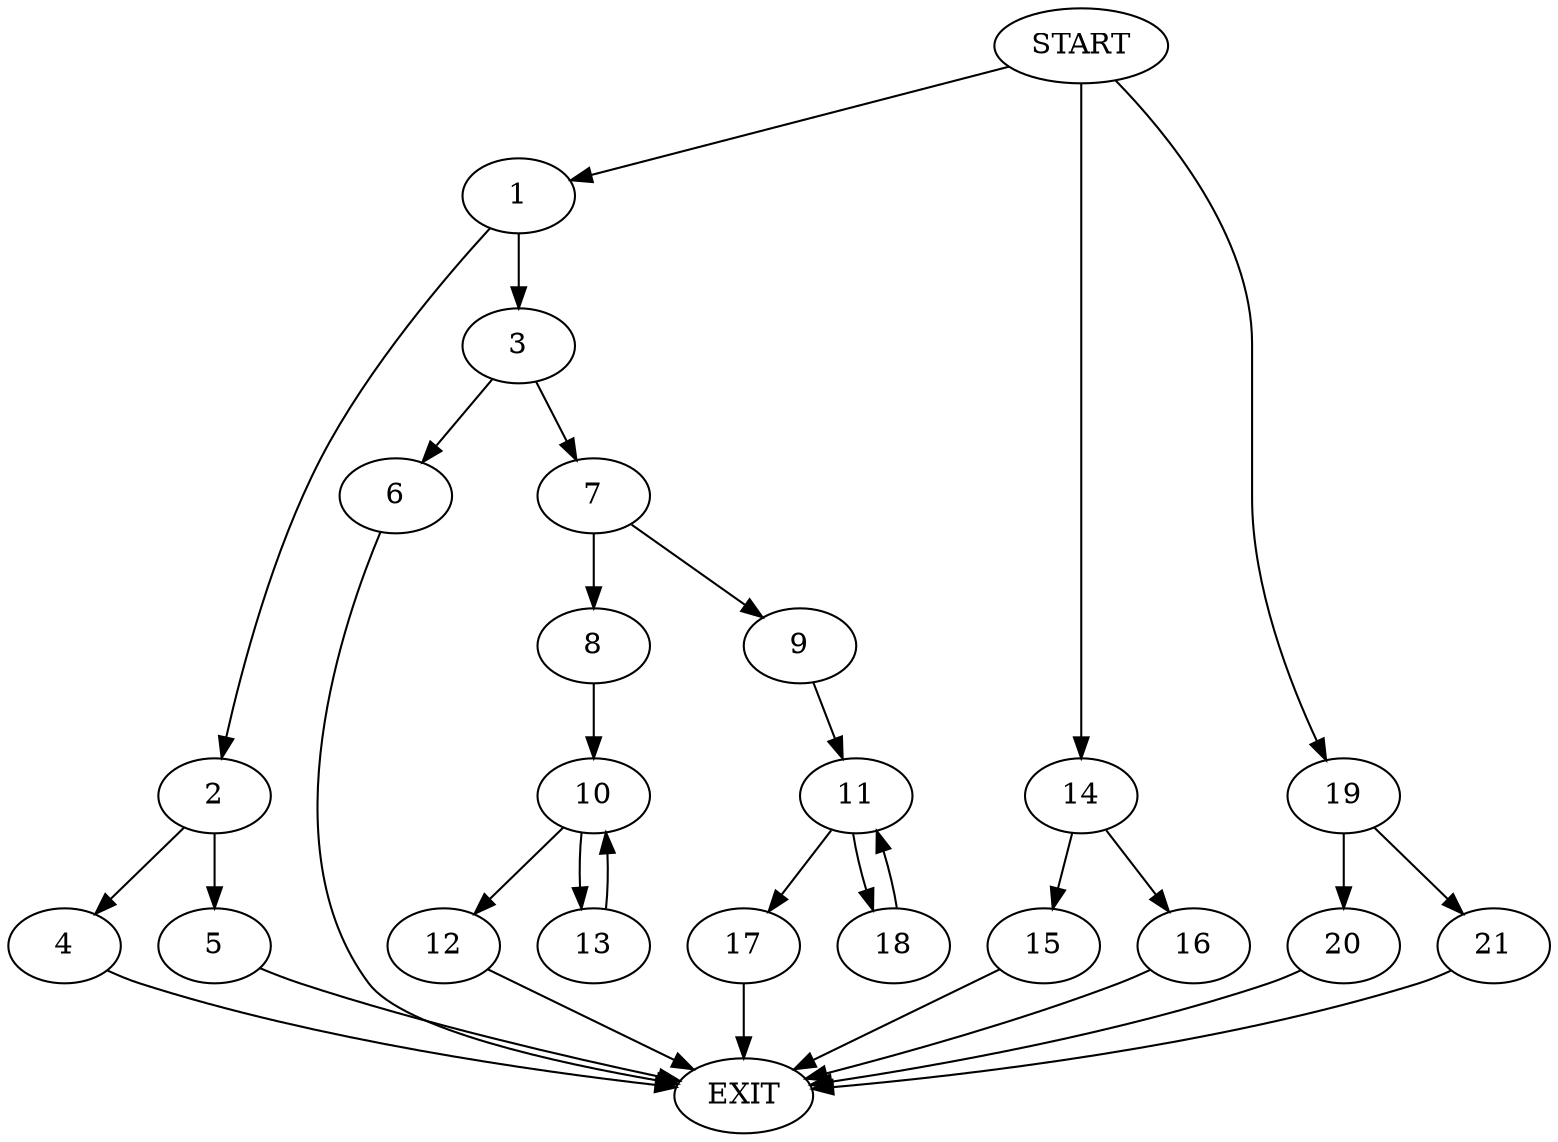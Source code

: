 digraph {
0 [label="START"]
22 [label="EXIT"]
0 -> 1
1 -> 2
1 -> 3
2 -> 4
2 -> 5
3 -> 6
3 -> 7
5 -> 22
4 -> 22
7 -> 8
7 -> 9
6 -> 22
8 -> 10
9 -> 11
10 -> 12
10 -> 13
12 -> 22
13 -> 10
0 -> 14
14 -> 15
14 -> 16
16 -> 22
15 -> 22
11 -> 17
11 -> 18
17 -> 22
18 -> 11
0 -> 19
19 -> 20
19 -> 21
20 -> 22
21 -> 22
}
